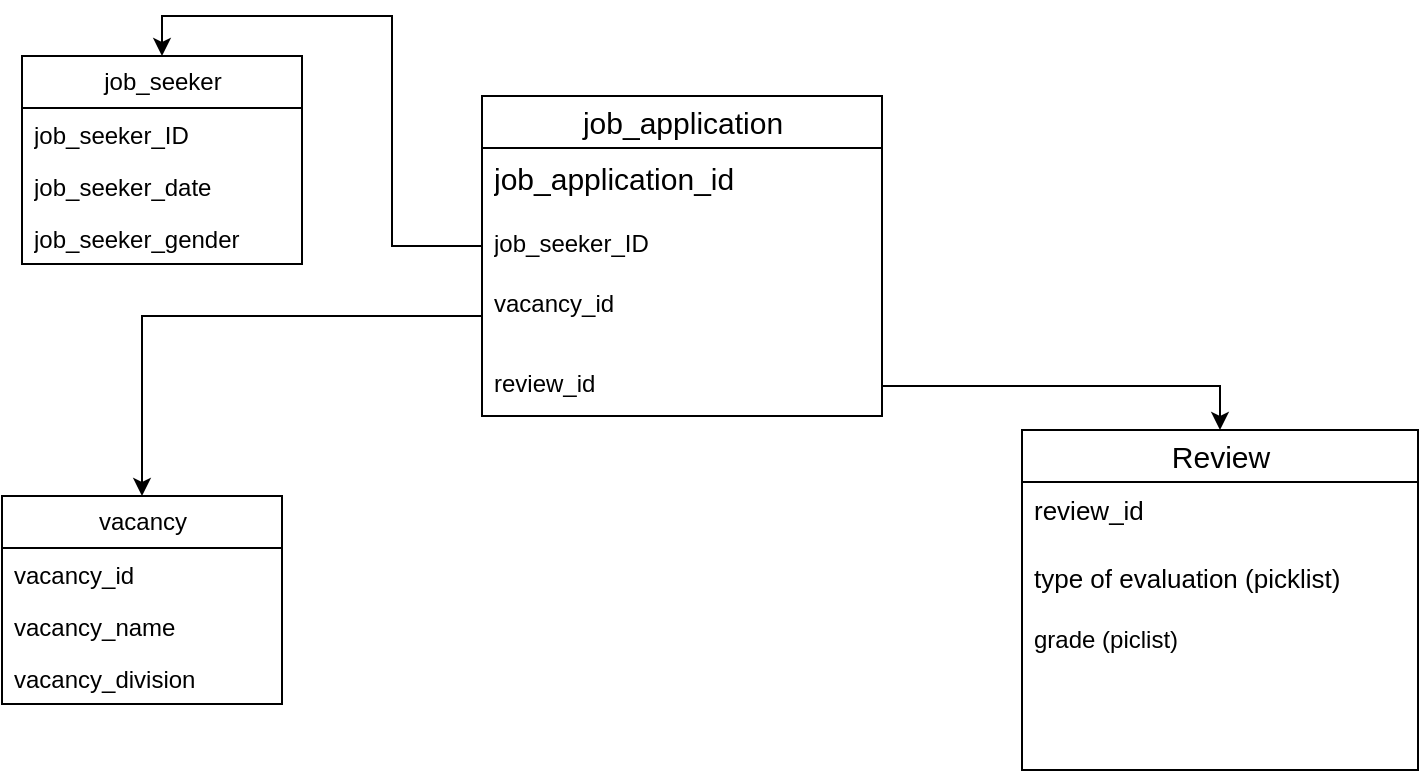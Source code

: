 <mxfile version="20.7.4" type="github">
  <diagram id="2GgVIb7Z59eeOR562pFj" name="Страница 1">
    <mxGraphModel dx="906" dy="478" grid="1" gridSize="10" guides="1" tooltips="1" connect="1" arrows="1" fold="1" page="1" pageScale="1" pageWidth="827" pageHeight="1169" math="0" shadow="0">
      <root>
        <mxCell id="0" />
        <mxCell id="1" parent="0" />
        <mxCell id="G0CQ5FTxM2FuH2LqOnei-1" value="&lt;span style=&quot;&quot;&gt;job_seeker&lt;/span&gt;" style="swimlane;fontStyle=0;childLayout=stackLayout;horizontal=1;startSize=26;fillColor=none;horizontalStack=0;resizeParent=1;resizeParentMax=0;resizeLast=0;collapsible=1;marginBottom=0;html=1;" parent="1" vertex="1">
          <mxGeometry x="60" y="80" width="140" height="104" as="geometry">
            <mxRectangle x="600" y="20" width="100" height="30" as="alternateBounds" />
          </mxGeometry>
        </mxCell>
        <mxCell id="G0CQ5FTxM2FuH2LqOnei-2" value="&lt;span style=&quot;text-align: center;&quot;&gt;job_seeker_&lt;/span&gt;ID" style="text;strokeColor=none;fillColor=none;align=left;verticalAlign=top;spacingLeft=4;spacingRight=4;overflow=hidden;rotatable=0;points=[[0,0.5],[1,0.5]];portConstraint=eastwest;whiteSpace=wrap;html=1;" parent="G0CQ5FTxM2FuH2LqOnei-1" vertex="1">
          <mxGeometry y="26" width="140" height="26" as="geometry" />
        </mxCell>
        <mxCell id="G0CQ5FTxM2FuH2LqOnei-3" value="&lt;span style=&quot;text-align: center;&quot;&gt;job_seeker_date&lt;/span&gt;" style="text;strokeColor=none;fillColor=none;align=left;verticalAlign=top;spacingLeft=4;spacingRight=4;overflow=hidden;rotatable=0;points=[[0,0.5],[1,0.5]];portConstraint=eastwest;whiteSpace=wrap;html=1;" parent="G0CQ5FTxM2FuH2LqOnei-1" vertex="1">
          <mxGeometry y="52" width="140" height="26" as="geometry" />
        </mxCell>
        <mxCell id="G0CQ5FTxM2FuH2LqOnei-4" value="&lt;span style=&quot;text-align: center;&quot;&gt;job_seeker_&lt;/span&gt;gender" style="text;strokeColor=none;fillColor=none;align=left;verticalAlign=top;spacingLeft=4;spacingRight=4;overflow=hidden;rotatable=0;points=[[0,0.5],[1,0.5]];portConstraint=eastwest;whiteSpace=wrap;html=1;" parent="G0CQ5FTxM2FuH2LqOnei-1" vertex="1">
          <mxGeometry y="78" width="140" height="26" as="geometry" />
        </mxCell>
        <mxCell id="G0CQ5FTxM2FuH2LqOnei-5" value="&lt;span style=&quot;&quot;&gt;vacancy&lt;/span&gt;" style="swimlane;fontStyle=0;childLayout=stackLayout;horizontal=1;startSize=26;fillColor=none;horizontalStack=0;resizeParent=1;resizeParentMax=0;resizeLast=0;collapsible=1;marginBottom=0;html=1;" parent="1" vertex="1">
          <mxGeometry x="50" y="300" width="140" height="104" as="geometry">
            <mxRectangle x="600" y="20" width="100" height="30" as="alternateBounds" />
          </mxGeometry>
        </mxCell>
        <mxCell id="G0CQ5FTxM2FuH2LqOnei-6" value="vacancy_id&lt;br&gt;" style="text;strokeColor=none;fillColor=none;align=left;verticalAlign=top;spacingLeft=4;spacingRight=4;overflow=hidden;rotatable=0;points=[[0,0.5],[1,0.5]];portConstraint=eastwest;whiteSpace=wrap;html=1;" parent="G0CQ5FTxM2FuH2LqOnei-5" vertex="1">
          <mxGeometry y="26" width="140" height="26" as="geometry" />
        </mxCell>
        <mxCell id="G0CQ5FTxM2FuH2LqOnei-7" value="vacancy_name" style="text;strokeColor=none;fillColor=none;align=left;verticalAlign=top;spacingLeft=4;spacingRight=4;overflow=hidden;rotatable=0;points=[[0,0.5],[1,0.5]];portConstraint=eastwest;whiteSpace=wrap;html=1;" parent="G0CQ5FTxM2FuH2LqOnei-5" vertex="1">
          <mxGeometry y="52" width="140" height="26" as="geometry" />
        </mxCell>
        <mxCell id="G0CQ5FTxM2FuH2LqOnei-8" value="vacancy_division" style="text;strokeColor=none;fillColor=none;align=left;verticalAlign=top;spacingLeft=4;spacingRight=4;overflow=hidden;rotatable=0;points=[[0,0.5],[1,0.5]];portConstraint=eastwest;whiteSpace=wrap;html=1;" parent="G0CQ5FTxM2FuH2LqOnei-5" vertex="1">
          <mxGeometry y="78" width="140" height="26" as="geometry" />
        </mxCell>
        <mxCell id="G0CQ5FTxM2FuH2LqOnei-21" value="&lt;span style=&quot;font-size: 15px; text-align: left;&quot;&gt;Review&lt;/span&gt;" style="swimlane;fontStyle=0;childLayout=stackLayout;horizontal=1;startSize=26;fillColor=none;horizontalStack=0;resizeParent=1;resizeParentMax=0;resizeLast=0;collapsible=1;marginBottom=0;html=1;" parent="1" vertex="1">
          <mxGeometry x="560" y="267" width="198" height="170" as="geometry">
            <mxRectangle x="600" y="20" width="100" height="30" as="alternateBounds" />
          </mxGeometry>
        </mxCell>
        <mxCell id="G0CQ5FTxM2FuH2LqOnei-22" value="&lt;font style=&quot;font-size: 13px;&quot;&gt;review_id&lt;br&gt;&lt;/font&gt;" style="text;strokeColor=none;fillColor=none;align=left;verticalAlign=top;spacingLeft=4;spacingRight=4;overflow=hidden;rotatable=0;points=[[0,0.5],[1,0.5]];portConstraint=eastwest;whiteSpace=wrap;html=1;" parent="G0CQ5FTxM2FuH2LqOnei-21" vertex="1">
          <mxGeometry y="26" width="198" height="34" as="geometry" />
        </mxCell>
        <mxCell id="G0CQ5FTxM2FuH2LqOnei-24" value="&lt;span style=&quot;font-size: 13px;&quot;&gt;type of evaluation (picklist)&lt;br&gt;&lt;br&gt;&lt;/span&gt;grade (piclist)&lt;br&gt;&lt;br&gt;" style="text;strokeColor=none;fillColor=none;align=left;verticalAlign=top;spacingLeft=4;spacingRight=4;overflow=hidden;rotatable=0;points=[[0,0.5],[1,0.5]];portConstraint=eastwest;whiteSpace=wrap;html=1;" parent="G0CQ5FTxM2FuH2LqOnei-21" vertex="1">
          <mxGeometry y="60" width="198" height="110" as="geometry" />
        </mxCell>
        <mxCell id="NOUBhcti9egwsq5UQ4Ih-1" value="&lt;div style=&quot;text-align: left;&quot;&gt;&lt;span style=&quot;background-color: initial; font-size: 15px;&quot;&gt;job_application&lt;/span&gt;&lt;/div&gt;" style="swimlane;fontStyle=0;childLayout=stackLayout;horizontal=1;startSize=26;fillColor=none;horizontalStack=0;resizeParent=1;resizeParentMax=0;resizeLast=0;collapsible=1;marginBottom=0;html=1;" parent="1" vertex="1">
          <mxGeometry x="290" y="100" width="200" height="160" as="geometry">
            <mxRectangle x="280" y="100" width="100" height="30" as="alternateBounds" />
          </mxGeometry>
        </mxCell>
        <mxCell id="NOUBhcti9egwsq5UQ4Ih-2" value="&lt;font style=&quot;font-size: 13px;&quot;&gt;&lt;span style=&quot;font-size: 15px;&quot;&gt;job_application_id&lt;/span&gt;&lt;br&gt;&lt;/font&gt;" style="text;strokeColor=none;fillColor=none;align=left;verticalAlign=top;spacingLeft=4;spacingRight=4;overflow=hidden;rotatable=0;points=[[0,0.5],[1,0.5]];portConstraint=eastwest;whiteSpace=wrap;html=1;" parent="NOUBhcti9egwsq5UQ4Ih-1" vertex="1">
          <mxGeometry y="26" width="200" height="34" as="geometry" />
        </mxCell>
        <mxCell id="NOUBhcti9egwsq5UQ4Ih-3" value="&lt;span style=&quot;border-color: var(--border-color); text-align: center;&quot;&gt;job_seeker_&lt;/span&gt;ID" style="text;strokeColor=none;fillColor=none;align=left;verticalAlign=top;spacingLeft=4;spacingRight=4;overflow=hidden;rotatable=0;points=[[0,0.5],[1,0.5]];portConstraint=eastwest;whiteSpace=wrap;html=1;" parent="NOUBhcti9egwsq5UQ4Ih-1" vertex="1">
          <mxGeometry y="60" width="200" height="30" as="geometry" />
        </mxCell>
        <mxCell id="Ir_fAuo7hIT-dw_dm3xQ-4" value="vacancy_id" style="text;strokeColor=none;fillColor=none;align=left;verticalAlign=top;spacingLeft=4;spacingRight=4;overflow=hidden;rotatable=0;points=[[0,0.5],[1,0.5]];portConstraint=eastwest;whiteSpace=wrap;html=1;" vertex="1" parent="NOUBhcti9egwsq5UQ4Ih-1">
          <mxGeometry y="90" width="200" height="40" as="geometry" />
        </mxCell>
        <mxCell id="NOUBhcti9egwsq5UQ4Ih-4" value="review_id" style="text;strokeColor=none;fillColor=none;align=left;verticalAlign=top;spacingLeft=4;spacingRight=4;overflow=hidden;rotatable=0;points=[[0,0.5],[1,0.5]];portConstraint=eastwest;whiteSpace=wrap;html=1;" parent="NOUBhcti9egwsq5UQ4Ih-1" vertex="1">
          <mxGeometry y="130" width="200" height="30" as="geometry" />
        </mxCell>
        <mxCell id="Ir_fAuo7hIT-dw_dm3xQ-5" style="edgeStyle=orthogonalEdgeStyle;rounded=0;orthogonalLoop=1;jettySize=auto;html=1;entryX=0.5;entryY=0;entryDx=0;entryDy=0;" edge="1" parent="1" source="Ir_fAuo7hIT-dw_dm3xQ-4" target="G0CQ5FTxM2FuH2LqOnei-5">
          <mxGeometry relative="1" as="geometry" />
        </mxCell>
        <mxCell id="Ir_fAuo7hIT-dw_dm3xQ-6" style="edgeStyle=orthogonalEdgeStyle;rounded=0;orthogonalLoop=1;jettySize=auto;html=1;entryX=0.5;entryY=0;entryDx=0;entryDy=0;" edge="1" parent="1" source="NOUBhcti9egwsq5UQ4Ih-3" target="G0CQ5FTxM2FuH2LqOnei-1">
          <mxGeometry relative="1" as="geometry" />
        </mxCell>
        <mxCell id="Ir_fAuo7hIT-dw_dm3xQ-7" style="edgeStyle=orthogonalEdgeStyle;rounded=0;orthogonalLoop=1;jettySize=auto;html=1;entryX=0.5;entryY=0;entryDx=0;entryDy=0;" edge="1" parent="1" source="NOUBhcti9egwsq5UQ4Ih-4" target="G0CQ5FTxM2FuH2LqOnei-21">
          <mxGeometry relative="1" as="geometry" />
        </mxCell>
      </root>
    </mxGraphModel>
  </diagram>
</mxfile>

